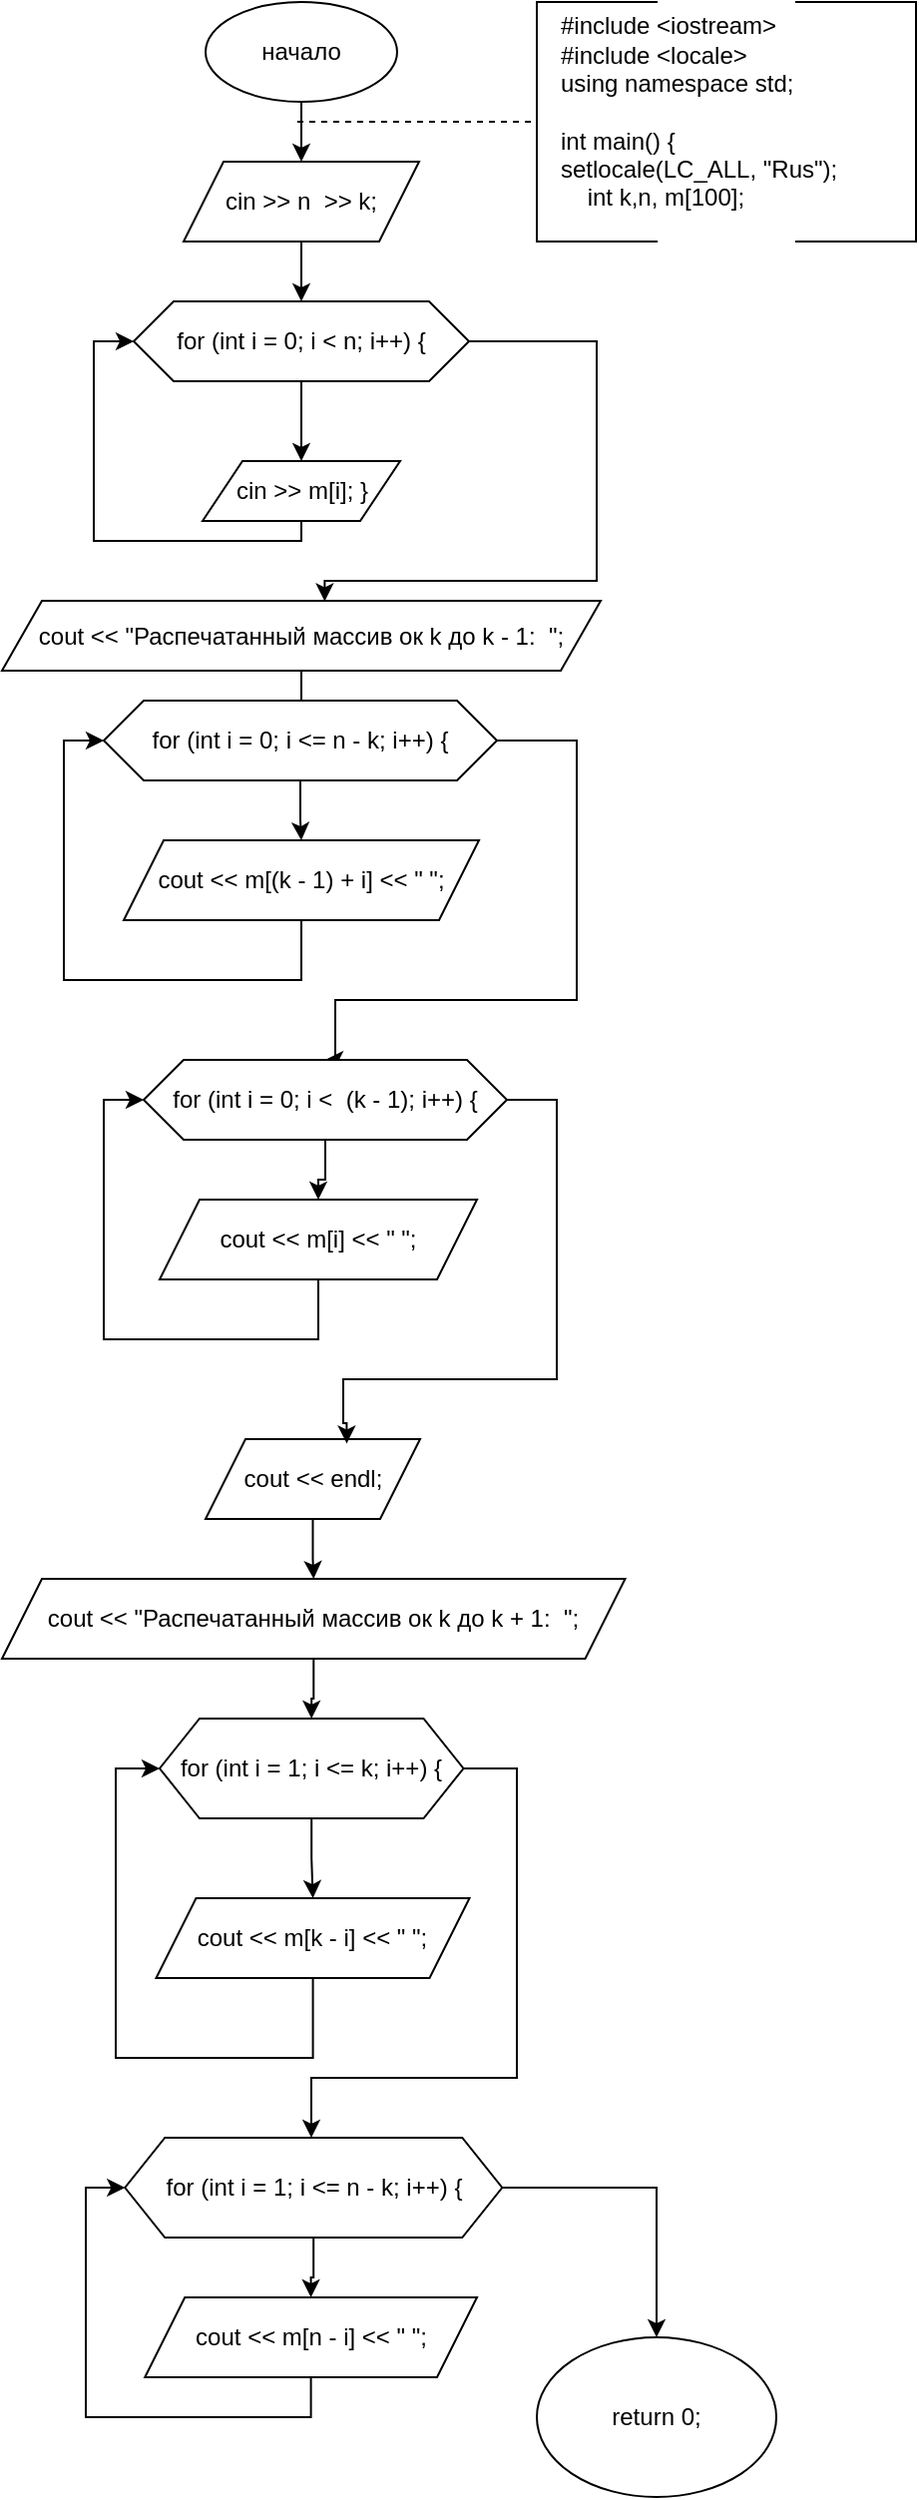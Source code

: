 <mxfile version="22.1.11" type="device">
  <diagram name="Страница — 1" id="_Jk5C1f3Ej49qAtIbOmN">
    <mxGraphModel dx="1036" dy="606" grid="1" gridSize="10" guides="1" tooltips="1" connect="1" arrows="1" fold="1" page="1" pageScale="1" pageWidth="827" pageHeight="1169" math="0" shadow="0">
      <root>
        <mxCell id="0" />
        <mxCell id="1" parent="0" />
        <mxCell id="pSkCP-MCvUBBRDY2Ks71-3" value="" style="edgeStyle=orthogonalEdgeStyle;rounded=0;orthogonalLoop=1;jettySize=auto;html=1;" edge="1" parent="1" source="pSkCP-MCvUBBRDY2Ks71-1" target="pSkCP-MCvUBBRDY2Ks71-2">
          <mxGeometry relative="1" as="geometry" />
        </mxCell>
        <mxCell id="pSkCP-MCvUBBRDY2Ks71-1" value="начало" style="ellipse;whiteSpace=wrap;html=1;" vertex="1" parent="1">
          <mxGeometry x="354" y="80" width="96" height="50" as="geometry" />
        </mxCell>
        <mxCell id="pSkCP-MCvUBBRDY2Ks71-5" value="" style="edgeStyle=orthogonalEdgeStyle;rounded=0;orthogonalLoop=1;jettySize=auto;html=1;" edge="1" parent="1" source="pSkCP-MCvUBBRDY2Ks71-2" target="pSkCP-MCvUBBRDY2Ks71-4">
          <mxGeometry relative="1" as="geometry" />
        </mxCell>
        <mxCell id="pSkCP-MCvUBBRDY2Ks71-2" value="cin &amp;gt;&amp;gt; n&amp;nbsp; &amp;gt;&amp;gt; k;" style="shape=parallelogram;perimeter=parallelogramPerimeter;whiteSpace=wrap;html=1;fixedSize=1;" vertex="1" parent="1">
          <mxGeometry x="343" y="160" width="118" height="40" as="geometry" />
        </mxCell>
        <mxCell id="pSkCP-MCvUBBRDY2Ks71-7" value="" style="edgeStyle=orthogonalEdgeStyle;rounded=0;orthogonalLoop=1;jettySize=auto;html=1;" edge="1" parent="1" source="pSkCP-MCvUBBRDY2Ks71-4" target="pSkCP-MCvUBBRDY2Ks71-6">
          <mxGeometry relative="1" as="geometry" />
        </mxCell>
        <mxCell id="pSkCP-MCvUBBRDY2Ks71-16" style="edgeStyle=orthogonalEdgeStyle;rounded=0;orthogonalLoop=1;jettySize=auto;html=1;entryX=0.539;entryY=0.006;entryDx=0;entryDy=0;entryPerimeter=0;" edge="1" parent="1" source="pSkCP-MCvUBBRDY2Ks71-4" target="pSkCP-MCvUBBRDY2Ks71-8">
          <mxGeometry relative="1" as="geometry">
            <Array as="points">
              <mxPoint x="550" y="250" />
              <mxPoint x="550" y="370" />
              <mxPoint x="414" y="370" />
            </Array>
          </mxGeometry>
        </mxCell>
        <mxCell id="pSkCP-MCvUBBRDY2Ks71-4" value="for (int i = 0; i &amp;lt; n; i++) {" style="shape=hexagon;perimeter=hexagonPerimeter2;whiteSpace=wrap;html=1;fixedSize=1;" vertex="1" parent="1">
          <mxGeometry x="318" y="230" width="168" height="40" as="geometry" />
        </mxCell>
        <mxCell id="pSkCP-MCvUBBRDY2Ks71-15" style="edgeStyle=orthogonalEdgeStyle;rounded=0;orthogonalLoop=1;jettySize=auto;html=1;entryX=0;entryY=0.5;entryDx=0;entryDy=0;" edge="1" parent="1" source="pSkCP-MCvUBBRDY2Ks71-6" target="pSkCP-MCvUBBRDY2Ks71-4">
          <mxGeometry relative="1" as="geometry">
            <Array as="points">
              <mxPoint x="402" y="350" />
              <mxPoint x="298" y="350" />
              <mxPoint x="298" y="250" />
            </Array>
          </mxGeometry>
        </mxCell>
        <mxCell id="pSkCP-MCvUBBRDY2Ks71-6" value="cin &amp;gt;&amp;gt; m[i]; }" style="shape=parallelogram;perimeter=parallelogramPerimeter;whiteSpace=wrap;html=1;fixedSize=1;" vertex="1" parent="1">
          <mxGeometry x="352.5" y="310" width="99" height="30" as="geometry" />
        </mxCell>
        <mxCell id="pSkCP-MCvUBBRDY2Ks71-11" value="" style="edgeStyle=orthogonalEdgeStyle;rounded=0;orthogonalLoop=1;jettySize=auto;html=1;" edge="1" parent="1" source="pSkCP-MCvUBBRDY2Ks71-8" target="pSkCP-MCvUBBRDY2Ks71-10">
          <mxGeometry relative="1" as="geometry" />
        </mxCell>
        <mxCell id="pSkCP-MCvUBBRDY2Ks71-8" value="cout &amp;lt;&amp;lt; &quot;Распечатанный массив ок k до k - 1:&amp;nbsp; &quot;;" style="shape=parallelogram;perimeter=parallelogramPerimeter;whiteSpace=wrap;html=1;fixedSize=1;" vertex="1" parent="1">
          <mxGeometry x="252" y="380" width="300" height="35" as="geometry" />
        </mxCell>
        <mxCell id="pSkCP-MCvUBBRDY2Ks71-13" value="" style="edgeStyle=orthogonalEdgeStyle;rounded=0;orthogonalLoop=1;jettySize=auto;html=1;" edge="1" parent="1" source="pSkCP-MCvUBBRDY2Ks71-10" target="pSkCP-MCvUBBRDY2Ks71-12">
          <mxGeometry relative="1" as="geometry" />
        </mxCell>
        <mxCell id="pSkCP-MCvUBBRDY2Ks71-25" style="edgeStyle=orthogonalEdgeStyle;rounded=0;orthogonalLoop=1;jettySize=auto;html=1;entryX=0.5;entryY=0;entryDx=0;entryDy=0;" edge="1" parent="1" source="pSkCP-MCvUBBRDY2Ks71-10" target="pSkCP-MCvUBBRDY2Ks71-24">
          <mxGeometry relative="1" as="geometry">
            <Array as="points">
              <mxPoint x="540" y="450" />
              <mxPoint x="540" y="580" />
              <mxPoint x="419" y="580" />
              <mxPoint x="419" y="610" />
            </Array>
          </mxGeometry>
        </mxCell>
        <mxCell id="pSkCP-MCvUBBRDY2Ks71-10" value="for (int i = 0; i &amp;lt;= n - k; i++) {" style="shape=hexagon;perimeter=hexagonPerimeter2;whiteSpace=wrap;html=1;fixedSize=1;" vertex="1" parent="1">
          <mxGeometry x="303" y="430" width="197" height="40" as="geometry" />
        </mxCell>
        <mxCell id="pSkCP-MCvUBBRDY2Ks71-14" style="edgeStyle=orthogonalEdgeStyle;rounded=0;orthogonalLoop=1;jettySize=auto;html=1;entryX=0;entryY=0.5;entryDx=0;entryDy=0;" edge="1" parent="1" source="pSkCP-MCvUBBRDY2Ks71-12" target="pSkCP-MCvUBBRDY2Ks71-10">
          <mxGeometry relative="1" as="geometry">
            <Array as="points">
              <mxPoint x="402" y="570" />
              <mxPoint x="283" y="570" />
              <mxPoint x="283" y="450" />
            </Array>
          </mxGeometry>
        </mxCell>
        <mxCell id="pSkCP-MCvUBBRDY2Ks71-12" value="cout &amp;lt;&amp;lt; m[(k - 1) + i] &amp;lt;&amp;lt; &quot; &quot;;" style="shape=parallelogram;perimeter=parallelogramPerimeter;whiteSpace=wrap;html=1;fixedSize=1;" vertex="1" parent="1">
          <mxGeometry x="313" y="500" width="178" height="40" as="geometry" />
        </mxCell>
        <mxCell id="pSkCP-MCvUBBRDY2Ks71-27" value="" style="edgeStyle=orthogonalEdgeStyle;rounded=0;orthogonalLoop=1;jettySize=auto;html=1;" edge="1" parent="1" source="pSkCP-MCvUBBRDY2Ks71-24" target="pSkCP-MCvUBBRDY2Ks71-26">
          <mxGeometry relative="1" as="geometry" />
        </mxCell>
        <mxCell id="pSkCP-MCvUBBRDY2Ks71-24" value="for (int i = 0; i &amp;lt;&amp;nbsp; (k - 1); i++) {" style="shape=hexagon;perimeter=hexagonPerimeter2;whiteSpace=wrap;html=1;fixedSize=1;" vertex="1" parent="1">
          <mxGeometry x="323" y="610" width="182" height="40" as="geometry" />
        </mxCell>
        <mxCell id="pSkCP-MCvUBBRDY2Ks71-28" style="edgeStyle=orthogonalEdgeStyle;rounded=0;orthogonalLoop=1;jettySize=auto;html=1;entryX=0;entryY=0.5;entryDx=0;entryDy=0;" edge="1" parent="1" source="pSkCP-MCvUBBRDY2Ks71-26" target="pSkCP-MCvUBBRDY2Ks71-24">
          <mxGeometry relative="1" as="geometry">
            <Array as="points">
              <mxPoint x="411" y="750" />
              <mxPoint x="303" y="750" />
              <mxPoint x="303" y="630" />
            </Array>
          </mxGeometry>
        </mxCell>
        <mxCell id="pSkCP-MCvUBBRDY2Ks71-26" value="cout &lt;&lt; m[i] &lt;&lt; &quot; &quot;;" style="shape=parallelogram;perimeter=parallelogramPerimeter;whiteSpace=wrap;html=1;fixedSize=1;" vertex="1" parent="1">
          <mxGeometry x="331" y="680" width="159" height="40" as="geometry" />
        </mxCell>
        <mxCell id="pSkCP-MCvUBBRDY2Ks71-34" value="" style="edgeStyle=orthogonalEdgeStyle;rounded=0;orthogonalLoop=1;jettySize=auto;html=1;" edge="1" parent="1" source="pSkCP-MCvUBBRDY2Ks71-29" target="pSkCP-MCvUBBRDY2Ks71-33">
          <mxGeometry relative="1" as="geometry" />
        </mxCell>
        <mxCell id="pSkCP-MCvUBBRDY2Ks71-29" value="cout &amp;lt;&amp;lt; endl;" style="shape=parallelogram;perimeter=parallelogramPerimeter;whiteSpace=wrap;html=1;fixedSize=1;" vertex="1" parent="1">
          <mxGeometry x="354" y="800" width="107.5" height="40" as="geometry" />
        </mxCell>
        <mxCell id="pSkCP-MCvUBBRDY2Ks71-31" style="edgeStyle=orthogonalEdgeStyle;rounded=0;orthogonalLoop=1;jettySize=auto;html=1;entryX=0.658;entryY=0.055;entryDx=0;entryDy=0;entryPerimeter=0;" edge="1" parent="1" source="pSkCP-MCvUBBRDY2Ks71-24" target="pSkCP-MCvUBBRDY2Ks71-29">
          <mxGeometry relative="1" as="geometry">
            <Array as="points">
              <mxPoint x="530" y="630" />
              <mxPoint x="530" y="770" />
              <mxPoint x="423" y="770" />
              <mxPoint x="423" y="792" />
              <mxPoint x="425" y="792" />
            </Array>
          </mxGeometry>
        </mxCell>
        <mxCell id="pSkCP-MCvUBBRDY2Ks71-36" value="" style="edgeStyle=orthogonalEdgeStyle;rounded=0;orthogonalLoop=1;jettySize=auto;html=1;" edge="1" parent="1" source="pSkCP-MCvUBBRDY2Ks71-33" target="pSkCP-MCvUBBRDY2Ks71-35">
          <mxGeometry relative="1" as="geometry" />
        </mxCell>
        <mxCell id="pSkCP-MCvUBBRDY2Ks71-33" value="cout &amp;lt;&amp;lt; &quot;Распечатанный массив ок k до k + 1:&amp;nbsp; &quot;;" style="shape=parallelogram;perimeter=parallelogramPerimeter;whiteSpace=wrap;html=1;fixedSize=1;" vertex="1" parent="1">
          <mxGeometry x="252" y="870" width="312.25" height="40" as="geometry" />
        </mxCell>
        <mxCell id="pSkCP-MCvUBBRDY2Ks71-38" value="" style="edgeStyle=orthogonalEdgeStyle;rounded=0;orthogonalLoop=1;jettySize=auto;html=1;" edge="1" parent="1" source="pSkCP-MCvUBBRDY2Ks71-35" target="pSkCP-MCvUBBRDY2Ks71-37">
          <mxGeometry relative="1" as="geometry" />
        </mxCell>
        <mxCell id="pSkCP-MCvUBBRDY2Ks71-44" value="" style="edgeStyle=orthogonalEdgeStyle;rounded=0;orthogonalLoop=1;jettySize=auto;html=1;" edge="1" parent="1" source="pSkCP-MCvUBBRDY2Ks71-35" target="pSkCP-MCvUBBRDY2Ks71-43">
          <mxGeometry relative="1" as="geometry">
            <Array as="points">
              <mxPoint x="510" y="965" />
              <mxPoint x="510" y="1120" />
              <mxPoint x="407" y="1120" />
            </Array>
          </mxGeometry>
        </mxCell>
        <mxCell id="pSkCP-MCvUBBRDY2Ks71-35" value="for (int i = 1; i &amp;lt;= k; i++) {" style="shape=hexagon;perimeter=hexagonPerimeter2;whiteSpace=wrap;html=1;fixedSize=1;" vertex="1" parent="1">
          <mxGeometry x="331" y="940" width="152.24" height="50" as="geometry" />
        </mxCell>
        <mxCell id="pSkCP-MCvUBBRDY2Ks71-39" style="edgeStyle=orthogonalEdgeStyle;rounded=0;orthogonalLoop=1;jettySize=auto;html=1;entryX=0;entryY=0.5;entryDx=0;entryDy=0;" edge="1" parent="1" source="pSkCP-MCvUBBRDY2Ks71-37" target="pSkCP-MCvUBBRDY2Ks71-35">
          <mxGeometry relative="1" as="geometry">
            <Array as="points">
              <mxPoint x="408" y="1110" />
              <mxPoint x="309" y="1110" />
              <mxPoint x="309" y="965" />
            </Array>
          </mxGeometry>
        </mxCell>
        <mxCell id="pSkCP-MCvUBBRDY2Ks71-37" value="cout &amp;lt;&amp;lt; m[k - i] &amp;lt;&amp;lt; &quot; &quot;;" style="shape=parallelogram;perimeter=parallelogramPerimeter;whiteSpace=wrap;html=1;fixedSize=1;" vertex="1" parent="1">
          <mxGeometry x="329.25" y="1030" width="157" height="40" as="geometry" />
        </mxCell>
        <mxCell id="pSkCP-MCvUBBRDY2Ks71-46" value="" style="edgeStyle=orthogonalEdgeStyle;rounded=0;orthogonalLoop=1;jettySize=auto;html=1;" edge="1" parent="1" source="pSkCP-MCvUBBRDY2Ks71-43" target="pSkCP-MCvUBBRDY2Ks71-45">
          <mxGeometry relative="1" as="geometry" />
        </mxCell>
        <mxCell id="pSkCP-MCvUBBRDY2Ks71-48" style="edgeStyle=orthogonalEdgeStyle;rounded=0;orthogonalLoop=1;jettySize=auto;html=1;" edge="1" parent="1" source="pSkCP-MCvUBBRDY2Ks71-43" target="pSkCP-MCvUBBRDY2Ks71-49">
          <mxGeometry relative="1" as="geometry">
            <mxPoint x="580" y="1290" as="targetPoint" />
          </mxGeometry>
        </mxCell>
        <mxCell id="pSkCP-MCvUBBRDY2Ks71-43" value="for (int i = 1; i &amp;lt;= n - k; i++) {" style="shape=hexagon;perimeter=hexagonPerimeter2;whiteSpace=wrap;html=1;fixedSize=1;" vertex="1" parent="1">
          <mxGeometry x="313.63" y="1150" width="189" height="50" as="geometry" />
        </mxCell>
        <mxCell id="pSkCP-MCvUBBRDY2Ks71-47" style="edgeStyle=orthogonalEdgeStyle;rounded=0;orthogonalLoop=1;jettySize=auto;html=1;entryX=0;entryY=0.5;entryDx=0;entryDy=0;" edge="1" parent="1" source="pSkCP-MCvUBBRDY2Ks71-45" target="pSkCP-MCvUBBRDY2Ks71-43">
          <mxGeometry relative="1" as="geometry">
            <Array as="points">
              <mxPoint x="407" y="1290" />
              <mxPoint x="294" y="1290" />
              <mxPoint x="294" y="1175" />
            </Array>
          </mxGeometry>
        </mxCell>
        <mxCell id="pSkCP-MCvUBBRDY2Ks71-45" value="cout &amp;lt;&amp;lt; m[n - i] &amp;lt;&amp;lt; &quot; &quot;;" style="shape=parallelogram;perimeter=parallelogramPerimeter;whiteSpace=wrap;html=1;fixedSize=1;" vertex="1" parent="1">
          <mxGeometry x="323.62" y="1230" width="166.38" height="40" as="geometry" />
        </mxCell>
        <mxCell id="pSkCP-MCvUBBRDY2Ks71-49" value="return 0;" style="ellipse;whiteSpace=wrap;html=1;" vertex="1" parent="1">
          <mxGeometry x="520" y="1250" width="120" height="80" as="geometry" />
        </mxCell>
        <mxCell id="pSkCP-MCvUBBRDY2Ks71-50" value="" style="endArrow=none;dashed=1;html=1;rounded=0;" edge="1" parent="1">
          <mxGeometry width="50" height="50" relative="1" as="geometry">
            <mxPoint x="400" y="140" as="sourcePoint" />
            <mxPoint x="520" y="140" as="targetPoint" />
          </mxGeometry>
        </mxCell>
        <mxCell id="pSkCP-MCvUBBRDY2Ks71-51" value="&lt;div&gt;#include &amp;lt;iostream&amp;gt;&lt;/div&gt;&lt;div&gt;#include &amp;lt;locale&amp;gt;&lt;/div&gt;&lt;div&gt;using namespace std;&lt;/div&gt;&lt;div&gt;&lt;br&gt;&lt;/div&gt;&lt;div&gt;int main() {&lt;/div&gt;&lt;div&gt;setlocale(LC_ALL, &quot;Rus&quot;);&lt;span style=&quot;&quot;&gt;&lt;/span&gt;&lt;/div&gt;&lt;div&gt;&lt;span style=&quot;&quot;&gt;&lt;span style=&quot;&quot;&gt;&lt;span style=&quot;white-space: pre;&quot;&gt;&amp;nbsp;&amp;nbsp;&amp;nbsp;&amp;nbsp;&lt;/span&gt;&lt;/span&gt;int k,n, m[100];&lt;/span&gt;&lt;/div&gt;" style="text;html=1;align=left;verticalAlign=middle;resizable=0;points=[];autosize=1;strokeColor=none;fillColor=none;" vertex="1" parent="1">
          <mxGeometry x="530" y="80" width="160" height="110" as="geometry" />
        </mxCell>
        <mxCell id="pSkCP-MCvUBBRDY2Ks71-52" value="" style="shape=partialRectangle;whiteSpace=wrap;html=1;bottom=1;right=1;left=1;top=0;fillColor=none;routingCenterX=-0.5;direction=south;" vertex="1" parent="1">
          <mxGeometry x="520" y="80" width="60" height="120" as="geometry" />
        </mxCell>
        <mxCell id="pSkCP-MCvUBBRDY2Ks71-53" value="" style="shape=partialRectangle;whiteSpace=wrap;html=1;bottom=1;right=1;left=1;top=0;fillColor=none;routingCenterX=-0.5;direction=north;" vertex="1" parent="1">
          <mxGeometry x="650" y="80" width="60" height="120" as="geometry" />
        </mxCell>
      </root>
    </mxGraphModel>
  </diagram>
</mxfile>
